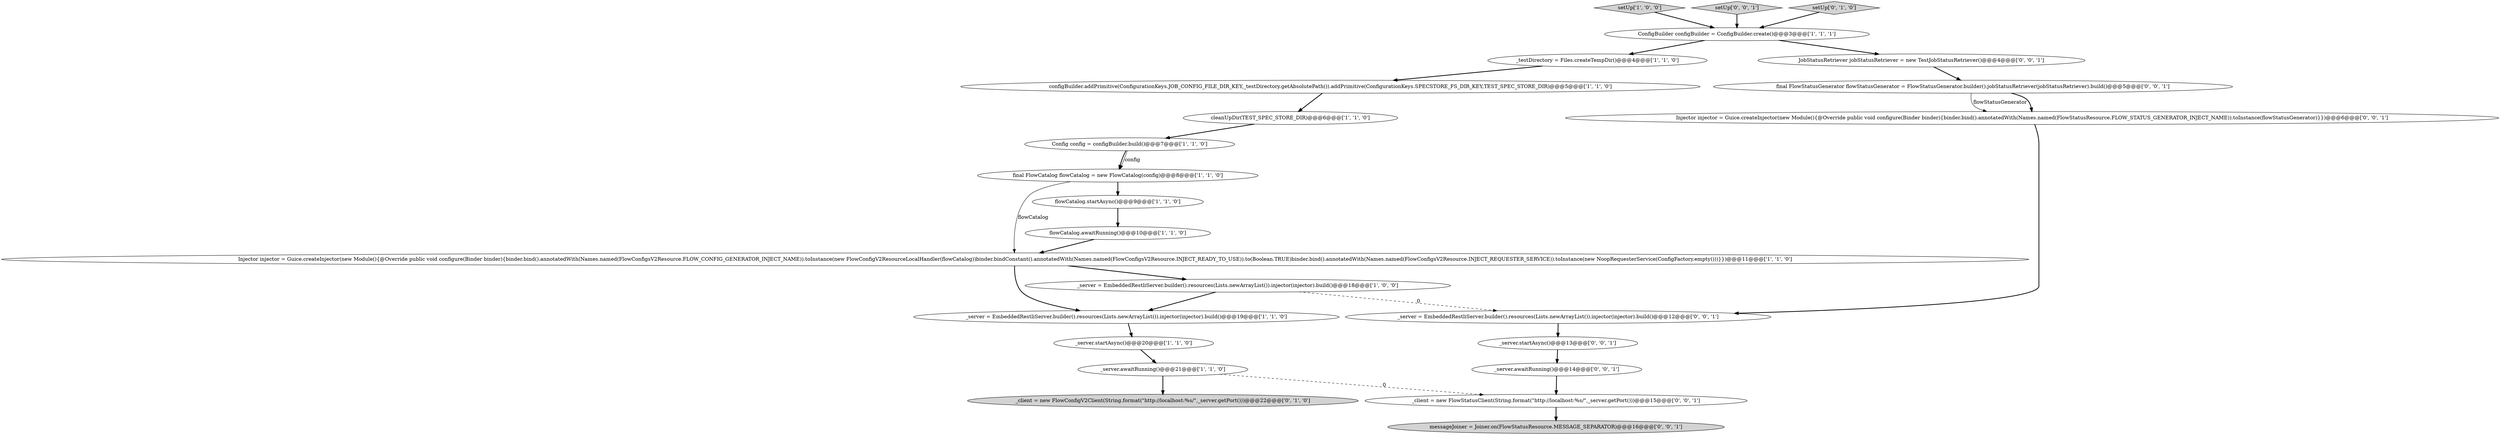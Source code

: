 digraph {
5 [style = filled, label = "flowCatalog.awaitRunning()@@@10@@@['1', '1', '0']", fillcolor = white, shape = ellipse image = "AAA0AAABBB1BBB"];
8 [style = filled, label = "setUp['1', '0', '0']", fillcolor = lightgray, shape = diamond image = "AAA0AAABBB1BBB"];
1 [style = filled, label = "_server = EmbeddedRestliServer.builder().resources(Lists.newArrayList()).injector(injector).build()@@@19@@@['1', '1', '0']", fillcolor = white, shape = ellipse image = "AAA0AAABBB1BBB"];
4 [style = filled, label = "cleanUpDir(TEST_SPEC_STORE_DIR)@@@6@@@['1', '1', '0']", fillcolor = white, shape = ellipse image = "AAA0AAABBB1BBB"];
22 [style = filled, label = "_client = new FlowStatusClient(String.format(\"http://localhost:%s/\",_server.getPort()))@@@15@@@['0', '0', '1']", fillcolor = white, shape = ellipse image = "AAA0AAABBB3BBB"];
15 [style = filled, label = "_client = new FlowConfigV2Client(String.format(\"http://localhost:%s/\",_server.getPort()))@@@22@@@['0', '1', '0']", fillcolor = lightgray, shape = ellipse image = "AAA0AAABBB2BBB"];
19 [style = filled, label = "_server.startAsync()@@@13@@@['0', '0', '1']", fillcolor = white, shape = ellipse image = "AAA0AAABBB3BBB"];
17 [style = filled, label = "setUp['0', '0', '1']", fillcolor = lightgray, shape = diamond image = "AAA0AAABBB3BBB"];
11 [style = filled, label = "Config config = configBuilder.build()@@@7@@@['1', '1', '0']", fillcolor = white, shape = ellipse image = "AAA0AAABBB1BBB"];
14 [style = filled, label = "setUp['0', '1', '0']", fillcolor = lightgray, shape = diamond image = "AAA0AAABBB2BBB"];
6 [style = filled, label = "_testDirectory = Files.createTempDir()@@@4@@@['1', '1', '0']", fillcolor = white, shape = ellipse image = "AAA0AAABBB1BBB"];
16 [style = filled, label = "messageJoiner = Joiner.on(FlowStatusResource.MESSAGE_SEPARATOR)@@@16@@@['0', '0', '1']", fillcolor = lightgray, shape = ellipse image = "AAA0AAABBB3BBB"];
20 [style = filled, label = "JobStatusRetriever jobStatusRetriever = new TestJobStatusRetriever()@@@4@@@['0', '0', '1']", fillcolor = white, shape = ellipse image = "AAA0AAABBB3BBB"];
10 [style = filled, label = "Injector injector = Guice.createInjector(new Module(){@Override public void configure(Binder binder){binder.bind().annotatedWith(Names.named(FlowConfigsV2Resource.FLOW_CONFIG_GENERATOR_INJECT_NAME)).toInstance(new FlowConfigV2ResourceLocalHandler(flowCatalog))binder.bindConstant().annotatedWith(Names.named(FlowConfigsV2Resource.INJECT_READY_TO_USE)).to(Boolean.TRUE)binder.bind().annotatedWith(Names.named(FlowConfigsV2Resource.INJECT_REQUESTER_SERVICE)).toInstance(new NoopRequesterService(ConfigFactory.empty()))}})@@@11@@@['1', '1', '0']", fillcolor = white, shape = ellipse image = "AAA0AAABBB1BBB"];
3 [style = filled, label = "ConfigBuilder configBuilder = ConfigBuilder.create()@@@3@@@['1', '1', '1']", fillcolor = white, shape = ellipse image = "AAA0AAABBB1BBB"];
18 [style = filled, label = "final FlowStatusGenerator flowStatusGenerator = FlowStatusGenerator.builder().jobStatusRetriever(jobStatusRetriever).build()@@@5@@@['0', '0', '1']", fillcolor = white, shape = ellipse image = "AAA0AAABBB3BBB"];
23 [style = filled, label = "Injector injector = Guice.createInjector(new Module(){@Override public void configure(Binder binder){binder.bind().annotatedWith(Names.named(FlowStatusResource.FLOW_STATUS_GENERATOR_INJECT_NAME)).toInstance(flowStatusGenerator)}})@@@6@@@['0', '0', '1']", fillcolor = white, shape = ellipse image = "AAA0AAABBB3BBB"];
9 [style = filled, label = "configBuilder.addPrimitive(ConfigurationKeys.JOB_CONFIG_FILE_DIR_KEY,_testDirectory.getAbsolutePath()).addPrimitive(ConfigurationKeys.SPECSTORE_FS_DIR_KEY,TEST_SPEC_STORE_DIR)@@@5@@@['1', '1', '0']", fillcolor = white, shape = ellipse image = "AAA0AAABBB1BBB"];
13 [style = filled, label = "_server.awaitRunning()@@@21@@@['1', '1', '0']", fillcolor = white, shape = ellipse image = "AAA0AAABBB1BBB"];
21 [style = filled, label = "_server = EmbeddedRestliServer.builder().resources(Lists.newArrayList()).injector(injector).build()@@@12@@@['0', '0', '1']", fillcolor = white, shape = ellipse image = "AAA0AAABBB3BBB"];
24 [style = filled, label = "_server.awaitRunning()@@@14@@@['0', '0', '1']", fillcolor = white, shape = ellipse image = "AAA0AAABBB3BBB"];
7 [style = filled, label = "_server = EmbeddedRestliServer.builder().resources(Lists.newArrayList()).injector(injector).build()@@@18@@@['1', '0', '0']", fillcolor = white, shape = ellipse image = "AAA0AAABBB1BBB"];
12 [style = filled, label = "_server.startAsync()@@@20@@@['1', '1', '0']", fillcolor = white, shape = ellipse image = "AAA0AAABBB1BBB"];
0 [style = filled, label = "flowCatalog.startAsync()@@@9@@@['1', '1', '0']", fillcolor = white, shape = ellipse image = "AAA0AAABBB1BBB"];
2 [style = filled, label = "final FlowCatalog flowCatalog = new FlowCatalog(config)@@@8@@@['1', '1', '0']", fillcolor = white, shape = ellipse image = "AAA0AAABBB1BBB"];
18->23 [style = solid, label="flowStatusGenerator"];
13->15 [style = bold, label=""];
14->3 [style = bold, label=""];
9->4 [style = bold, label=""];
1->12 [style = bold, label=""];
20->18 [style = bold, label=""];
13->22 [style = dashed, label="0"];
4->11 [style = bold, label=""];
22->16 [style = bold, label=""];
19->24 [style = bold, label=""];
17->3 [style = bold, label=""];
5->10 [style = bold, label=""];
11->2 [style = bold, label=""];
3->20 [style = bold, label=""];
8->3 [style = bold, label=""];
24->22 [style = bold, label=""];
12->13 [style = bold, label=""];
3->6 [style = bold, label=""];
6->9 [style = bold, label=""];
23->21 [style = bold, label=""];
10->1 [style = bold, label=""];
7->21 [style = dashed, label="0"];
10->7 [style = bold, label=""];
21->19 [style = bold, label=""];
11->2 [style = solid, label="config"];
2->10 [style = solid, label="flowCatalog"];
2->0 [style = bold, label=""];
7->1 [style = bold, label=""];
0->5 [style = bold, label=""];
18->23 [style = bold, label=""];
}
